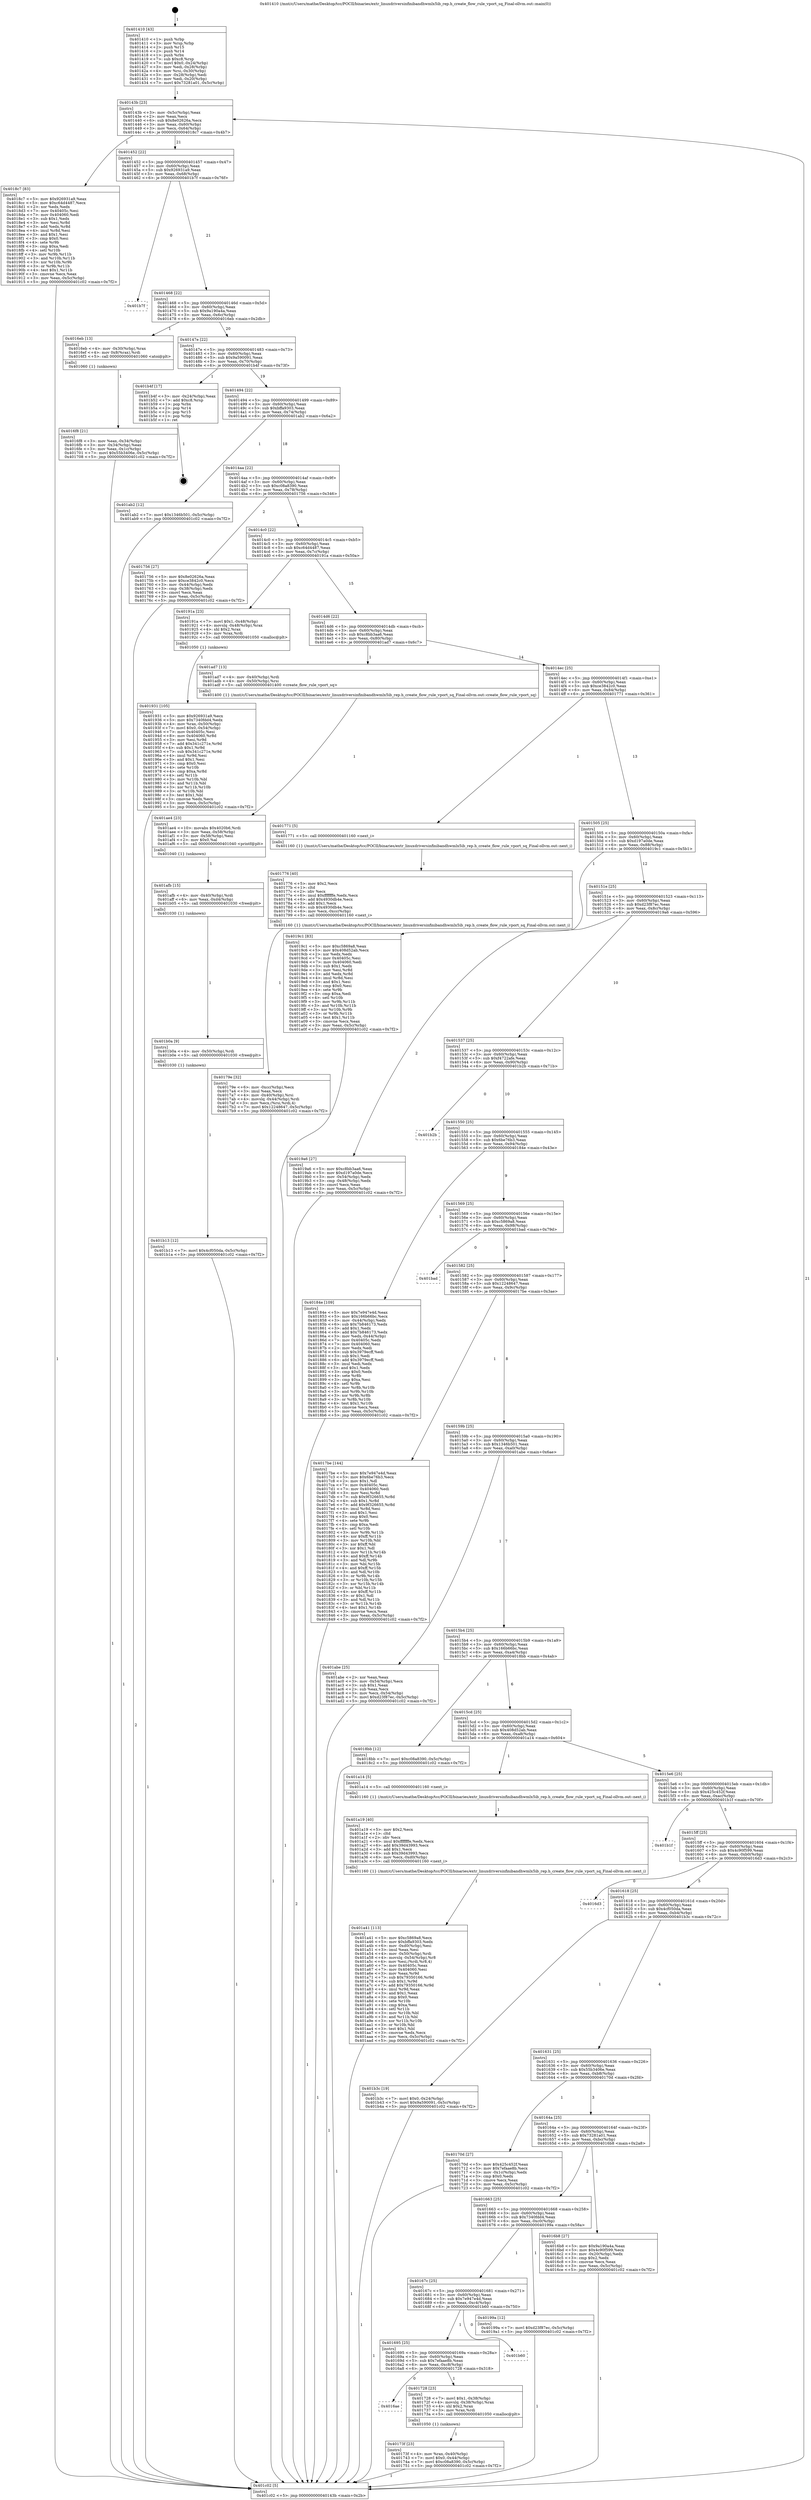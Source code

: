 digraph "0x401410" {
  label = "0x401410 (/mnt/c/Users/mathe/Desktop/tcc/POCII/binaries/extr_linuxdriversinfinibandhwmlx5ib_rep.h_create_flow_rule_vport_sq_Final-ollvm.out::main(0))"
  labelloc = "t"
  node[shape=record]

  Entry [label="",width=0.3,height=0.3,shape=circle,fillcolor=black,style=filled]
  "0x40143b" [label="{
     0x40143b [23]\l
     | [instrs]\l
     &nbsp;&nbsp;0x40143b \<+3\>: mov -0x5c(%rbp),%eax\l
     &nbsp;&nbsp;0x40143e \<+2\>: mov %eax,%ecx\l
     &nbsp;&nbsp;0x401440 \<+6\>: sub $0x8e02626a,%ecx\l
     &nbsp;&nbsp;0x401446 \<+3\>: mov %eax,-0x60(%rbp)\l
     &nbsp;&nbsp;0x401449 \<+3\>: mov %ecx,-0x64(%rbp)\l
     &nbsp;&nbsp;0x40144c \<+6\>: je 00000000004018c7 \<main+0x4b7\>\l
  }"]
  "0x4018c7" [label="{
     0x4018c7 [83]\l
     | [instrs]\l
     &nbsp;&nbsp;0x4018c7 \<+5\>: mov $0x926931a9,%eax\l
     &nbsp;&nbsp;0x4018cc \<+5\>: mov $0xc64d4487,%ecx\l
     &nbsp;&nbsp;0x4018d1 \<+2\>: xor %edx,%edx\l
     &nbsp;&nbsp;0x4018d3 \<+7\>: mov 0x40405c,%esi\l
     &nbsp;&nbsp;0x4018da \<+7\>: mov 0x404060,%edi\l
     &nbsp;&nbsp;0x4018e1 \<+3\>: sub $0x1,%edx\l
     &nbsp;&nbsp;0x4018e4 \<+3\>: mov %esi,%r8d\l
     &nbsp;&nbsp;0x4018e7 \<+3\>: add %edx,%r8d\l
     &nbsp;&nbsp;0x4018ea \<+4\>: imul %r8d,%esi\l
     &nbsp;&nbsp;0x4018ee \<+3\>: and $0x1,%esi\l
     &nbsp;&nbsp;0x4018f1 \<+3\>: cmp $0x0,%esi\l
     &nbsp;&nbsp;0x4018f4 \<+4\>: sete %r9b\l
     &nbsp;&nbsp;0x4018f8 \<+3\>: cmp $0xa,%edi\l
     &nbsp;&nbsp;0x4018fb \<+4\>: setl %r10b\l
     &nbsp;&nbsp;0x4018ff \<+3\>: mov %r9b,%r11b\l
     &nbsp;&nbsp;0x401902 \<+3\>: and %r10b,%r11b\l
     &nbsp;&nbsp;0x401905 \<+3\>: xor %r10b,%r9b\l
     &nbsp;&nbsp;0x401908 \<+3\>: or %r9b,%r11b\l
     &nbsp;&nbsp;0x40190b \<+4\>: test $0x1,%r11b\l
     &nbsp;&nbsp;0x40190f \<+3\>: cmovne %ecx,%eax\l
     &nbsp;&nbsp;0x401912 \<+3\>: mov %eax,-0x5c(%rbp)\l
     &nbsp;&nbsp;0x401915 \<+5\>: jmp 0000000000401c02 \<main+0x7f2\>\l
  }"]
  "0x401452" [label="{
     0x401452 [22]\l
     | [instrs]\l
     &nbsp;&nbsp;0x401452 \<+5\>: jmp 0000000000401457 \<main+0x47\>\l
     &nbsp;&nbsp;0x401457 \<+3\>: mov -0x60(%rbp),%eax\l
     &nbsp;&nbsp;0x40145a \<+5\>: sub $0x926931a9,%eax\l
     &nbsp;&nbsp;0x40145f \<+3\>: mov %eax,-0x68(%rbp)\l
     &nbsp;&nbsp;0x401462 \<+6\>: je 0000000000401b7f \<main+0x76f\>\l
  }"]
  Exit [label="",width=0.3,height=0.3,shape=circle,fillcolor=black,style=filled,peripheries=2]
  "0x401b7f" [label="{
     0x401b7f\l
  }", style=dashed]
  "0x401468" [label="{
     0x401468 [22]\l
     | [instrs]\l
     &nbsp;&nbsp;0x401468 \<+5\>: jmp 000000000040146d \<main+0x5d\>\l
     &nbsp;&nbsp;0x40146d \<+3\>: mov -0x60(%rbp),%eax\l
     &nbsp;&nbsp;0x401470 \<+5\>: sub $0x9a190a4a,%eax\l
     &nbsp;&nbsp;0x401475 \<+3\>: mov %eax,-0x6c(%rbp)\l
     &nbsp;&nbsp;0x401478 \<+6\>: je 00000000004016eb \<main+0x2db\>\l
  }"]
  "0x401b13" [label="{
     0x401b13 [12]\l
     | [instrs]\l
     &nbsp;&nbsp;0x401b13 \<+7\>: movl $0x4cf050da,-0x5c(%rbp)\l
     &nbsp;&nbsp;0x401b1a \<+5\>: jmp 0000000000401c02 \<main+0x7f2\>\l
  }"]
  "0x4016eb" [label="{
     0x4016eb [13]\l
     | [instrs]\l
     &nbsp;&nbsp;0x4016eb \<+4\>: mov -0x30(%rbp),%rax\l
     &nbsp;&nbsp;0x4016ef \<+4\>: mov 0x8(%rax),%rdi\l
     &nbsp;&nbsp;0x4016f3 \<+5\>: call 0000000000401060 \<atoi@plt\>\l
     | [calls]\l
     &nbsp;&nbsp;0x401060 \{1\} (unknown)\l
  }"]
  "0x40147e" [label="{
     0x40147e [22]\l
     | [instrs]\l
     &nbsp;&nbsp;0x40147e \<+5\>: jmp 0000000000401483 \<main+0x73\>\l
     &nbsp;&nbsp;0x401483 \<+3\>: mov -0x60(%rbp),%eax\l
     &nbsp;&nbsp;0x401486 \<+5\>: sub $0x9a590091,%eax\l
     &nbsp;&nbsp;0x40148b \<+3\>: mov %eax,-0x70(%rbp)\l
     &nbsp;&nbsp;0x40148e \<+6\>: je 0000000000401b4f \<main+0x73f\>\l
  }"]
  "0x401b0a" [label="{
     0x401b0a [9]\l
     | [instrs]\l
     &nbsp;&nbsp;0x401b0a \<+4\>: mov -0x50(%rbp),%rdi\l
     &nbsp;&nbsp;0x401b0e \<+5\>: call 0000000000401030 \<free@plt\>\l
     | [calls]\l
     &nbsp;&nbsp;0x401030 \{1\} (unknown)\l
  }"]
  "0x401b4f" [label="{
     0x401b4f [17]\l
     | [instrs]\l
     &nbsp;&nbsp;0x401b4f \<+3\>: mov -0x24(%rbp),%eax\l
     &nbsp;&nbsp;0x401b52 \<+7\>: add $0xc8,%rsp\l
     &nbsp;&nbsp;0x401b59 \<+1\>: pop %rbx\l
     &nbsp;&nbsp;0x401b5a \<+2\>: pop %r14\l
     &nbsp;&nbsp;0x401b5c \<+2\>: pop %r15\l
     &nbsp;&nbsp;0x401b5e \<+1\>: pop %rbp\l
     &nbsp;&nbsp;0x401b5f \<+1\>: ret\l
  }"]
  "0x401494" [label="{
     0x401494 [22]\l
     | [instrs]\l
     &nbsp;&nbsp;0x401494 \<+5\>: jmp 0000000000401499 \<main+0x89\>\l
     &nbsp;&nbsp;0x401499 \<+3\>: mov -0x60(%rbp),%eax\l
     &nbsp;&nbsp;0x40149c \<+5\>: sub $0xbffa9303,%eax\l
     &nbsp;&nbsp;0x4014a1 \<+3\>: mov %eax,-0x74(%rbp)\l
     &nbsp;&nbsp;0x4014a4 \<+6\>: je 0000000000401ab2 \<main+0x6a2\>\l
  }"]
  "0x401afb" [label="{
     0x401afb [15]\l
     | [instrs]\l
     &nbsp;&nbsp;0x401afb \<+4\>: mov -0x40(%rbp),%rdi\l
     &nbsp;&nbsp;0x401aff \<+6\>: mov %eax,-0xd4(%rbp)\l
     &nbsp;&nbsp;0x401b05 \<+5\>: call 0000000000401030 \<free@plt\>\l
     | [calls]\l
     &nbsp;&nbsp;0x401030 \{1\} (unknown)\l
  }"]
  "0x401ab2" [label="{
     0x401ab2 [12]\l
     | [instrs]\l
     &nbsp;&nbsp;0x401ab2 \<+7\>: movl $0x1346b501,-0x5c(%rbp)\l
     &nbsp;&nbsp;0x401ab9 \<+5\>: jmp 0000000000401c02 \<main+0x7f2\>\l
  }"]
  "0x4014aa" [label="{
     0x4014aa [22]\l
     | [instrs]\l
     &nbsp;&nbsp;0x4014aa \<+5\>: jmp 00000000004014af \<main+0x9f\>\l
     &nbsp;&nbsp;0x4014af \<+3\>: mov -0x60(%rbp),%eax\l
     &nbsp;&nbsp;0x4014b2 \<+5\>: sub $0xc08a8390,%eax\l
     &nbsp;&nbsp;0x4014b7 \<+3\>: mov %eax,-0x78(%rbp)\l
     &nbsp;&nbsp;0x4014ba \<+6\>: je 0000000000401756 \<main+0x346\>\l
  }"]
  "0x401ae4" [label="{
     0x401ae4 [23]\l
     | [instrs]\l
     &nbsp;&nbsp;0x401ae4 \<+10\>: movabs $0x4020b6,%rdi\l
     &nbsp;&nbsp;0x401aee \<+3\>: mov %eax,-0x58(%rbp)\l
     &nbsp;&nbsp;0x401af1 \<+3\>: mov -0x58(%rbp),%esi\l
     &nbsp;&nbsp;0x401af4 \<+2\>: mov $0x0,%al\l
     &nbsp;&nbsp;0x401af6 \<+5\>: call 0000000000401040 \<printf@plt\>\l
     | [calls]\l
     &nbsp;&nbsp;0x401040 \{1\} (unknown)\l
  }"]
  "0x401756" [label="{
     0x401756 [27]\l
     | [instrs]\l
     &nbsp;&nbsp;0x401756 \<+5\>: mov $0x8e02626a,%eax\l
     &nbsp;&nbsp;0x40175b \<+5\>: mov $0xce3842c0,%ecx\l
     &nbsp;&nbsp;0x401760 \<+3\>: mov -0x44(%rbp),%edx\l
     &nbsp;&nbsp;0x401763 \<+3\>: cmp -0x38(%rbp),%edx\l
     &nbsp;&nbsp;0x401766 \<+3\>: cmovl %ecx,%eax\l
     &nbsp;&nbsp;0x401769 \<+3\>: mov %eax,-0x5c(%rbp)\l
     &nbsp;&nbsp;0x40176c \<+5\>: jmp 0000000000401c02 \<main+0x7f2\>\l
  }"]
  "0x4014c0" [label="{
     0x4014c0 [22]\l
     | [instrs]\l
     &nbsp;&nbsp;0x4014c0 \<+5\>: jmp 00000000004014c5 \<main+0xb5\>\l
     &nbsp;&nbsp;0x4014c5 \<+3\>: mov -0x60(%rbp),%eax\l
     &nbsp;&nbsp;0x4014c8 \<+5\>: sub $0xc64d4487,%eax\l
     &nbsp;&nbsp;0x4014cd \<+3\>: mov %eax,-0x7c(%rbp)\l
     &nbsp;&nbsp;0x4014d0 \<+6\>: je 000000000040191a \<main+0x50a\>\l
  }"]
  "0x401a41" [label="{
     0x401a41 [113]\l
     | [instrs]\l
     &nbsp;&nbsp;0x401a41 \<+5\>: mov $0xc5869a8,%ecx\l
     &nbsp;&nbsp;0x401a46 \<+5\>: mov $0xbffa9303,%edx\l
     &nbsp;&nbsp;0x401a4b \<+6\>: mov -0xd0(%rbp),%esi\l
     &nbsp;&nbsp;0x401a51 \<+3\>: imul %eax,%esi\l
     &nbsp;&nbsp;0x401a54 \<+4\>: mov -0x50(%rbp),%rdi\l
     &nbsp;&nbsp;0x401a58 \<+4\>: movslq -0x54(%rbp),%r8\l
     &nbsp;&nbsp;0x401a5c \<+4\>: mov %esi,(%rdi,%r8,4)\l
     &nbsp;&nbsp;0x401a60 \<+7\>: mov 0x40405c,%eax\l
     &nbsp;&nbsp;0x401a67 \<+7\>: mov 0x404060,%esi\l
     &nbsp;&nbsp;0x401a6e \<+3\>: mov %eax,%r9d\l
     &nbsp;&nbsp;0x401a71 \<+7\>: sub $0x79350166,%r9d\l
     &nbsp;&nbsp;0x401a78 \<+4\>: sub $0x1,%r9d\l
     &nbsp;&nbsp;0x401a7c \<+7\>: add $0x79350166,%r9d\l
     &nbsp;&nbsp;0x401a83 \<+4\>: imul %r9d,%eax\l
     &nbsp;&nbsp;0x401a87 \<+3\>: and $0x1,%eax\l
     &nbsp;&nbsp;0x401a8a \<+3\>: cmp $0x0,%eax\l
     &nbsp;&nbsp;0x401a8d \<+4\>: sete %r10b\l
     &nbsp;&nbsp;0x401a91 \<+3\>: cmp $0xa,%esi\l
     &nbsp;&nbsp;0x401a94 \<+4\>: setl %r11b\l
     &nbsp;&nbsp;0x401a98 \<+3\>: mov %r10b,%bl\l
     &nbsp;&nbsp;0x401a9b \<+3\>: and %r11b,%bl\l
     &nbsp;&nbsp;0x401a9e \<+3\>: xor %r11b,%r10b\l
     &nbsp;&nbsp;0x401aa1 \<+3\>: or %r10b,%bl\l
     &nbsp;&nbsp;0x401aa4 \<+3\>: test $0x1,%bl\l
     &nbsp;&nbsp;0x401aa7 \<+3\>: cmovne %edx,%ecx\l
     &nbsp;&nbsp;0x401aaa \<+3\>: mov %ecx,-0x5c(%rbp)\l
     &nbsp;&nbsp;0x401aad \<+5\>: jmp 0000000000401c02 \<main+0x7f2\>\l
  }"]
  "0x40191a" [label="{
     0x40191a [23]\l
     | [instrs]\l
     &nbsp;&nbsp;0x40191a \<+7\>: movl $0x1,-0x48(%rbp)\l
     &nbsp;&nbsp;0x401921 \<+4\>: movslq -0x48(%rbp),%rax\l
     &nbsp;&nbsp;0x401925 \<+4\>: shl $0x2,%rax\l
     &nbsp;&nbsp;0x401929 \<+3\>: mov %rax,%rdi\l
     &nbsp;&nbsp;0x40192c \<+5\>: call 0000000000401050 \<malloc@plt\>\l
     | [calls]\l
     &nbsp;&nbsp;0x401050 \{1\} (unknown)\l
  }"]
  "0x4014d6" [label="{
     0x4014d6 [22]\l
     | [instrs]\l
     &nbsp;&nbsp;0x4014d6 \<+5\>: jmp 00000000004014db \<main+0xcb\>\l
     &nbsp;&nbsp;0x4014db \<+3\>: mov -0x60(%rbp),%eax\l
     &nbsp;&nbsp;0x4014de \<+5\>: sub $0xc8bb3aa6,%eax\l
     &nbsp;&nbsp;0x4014e3 \<+3\>: mov %eax,-0x80(%rbp)\l
     &nbsp;&nbsp;0x4014e6 \<+6\>: je 0000000000401ad7 \<main+0x6c7\>\l
  }"]
  "0x401a19" [label="{
     0x401a19 [40]\l
     | [instrs]\l
     &nbsp;&nbsp;0x401a19 \<+5\>: mov $0x2,%ecx\l
     &nbsp;&nbsp;0x401a1e \<+1\>: cltd\l
     &nbsp;&nbsp;0x401a1f \<+2\>: idiv %ecx\l
     &nbsp;&nbsp;0x401a21 \<+6\>: imul $0xfffffffe,%edx,%ecx\l
     &nbsp;&nbsp;0x401a27 \<+6\>: add $0x39d43993,%ecx\l
     &nbsp;&nbsp;0x401a2d \<+3\>: add $0x1,%ecx\l
     &nbsp;&nbsp;0x401a30 \<+6\>: sub $0x39d43993,%ecx\l
     &nbsp;&nbsp;0x401a36 \<+6\>: mov %ecx,-0xd0(%rbp)\l
     &nbsp;&nbsp;0x401a3c \<+5\>: call 0000000000401160 \<next_i\>\l
     | [calls]\l
     &nbsp;&nbsp;0x401160 \{1\} (/mnt/c/Users/mathe/Desktop/tcc/POCII/binaries/extr_linuxdriversinfinibandhwmlx5ib_rep.h_create_flow_rule_vport_sq_Final-ollvm.out::next_i)\l
  }"]
  "0x401ad7" [label="{
     0x401ad7 [13]\l
     | [instrs]\l
     &nbsp;&nbsp;0x401ad7 \<+4\>: mov -0x40(%rbp),%rdi\l
     &nbsp;&nbsp;0x401adb \<+4\>: mov -0x50(%rbp),%rsi\l
     &nbsp;&nbsp;0x401adf \<+5\>: call 0000000000401400 \<create_flow_rule_vport_sq\>\l
     | [calls]\l
     &nbsp;&nbsp;0x401400 \{1\} (/mnt/c/Users/mathe/Desktop/tcc/POCII/binaries/extr_linuxdriversinfinibandhwmlx5ib_rep.h_create_flow_rule_vport_sq_Final-ollvm.out::create_flow_rule_vport_sq)\l
  }"]
  "0x4014ec" [label="{
     0x4014ec [25]\l
     | [instrs]\l
     &nbsp;&nbsp;0x4014ec \<+5\>: jmp 00000000004014f1 \<main+0xe1\>\l
     &nbsp;&nbsp;0x4014f1 \<+3\>: mov -0x60(%rbp),%eax\l
     &nbsp;&nbsp;0x4014f4 \<+5\>: sub $0xce3842c0,%eax\l
     &nbsp;&nbsp;0x4014f9 \<+6\>: mov %eax,-0x84(%rbp)\l
     &nbsp;&nbsp;0x4014ff \<+6\>: je 0000000000401771 \<main+0x361\>\l
  }"]
  "0x401931" [label="{
     0x401931 [105]\l
     | [instrs]\l
     &nbsp;&nbsp;0x401931 \<+5\>: mov $0x926931a9,%ecx\l
     &nbsp;&nbsp;0x401936 \<+5\>: mov $0x7340fdd4,%edx\l
     &nbsp;&nbsp;0x40193b \<+4\>: mov %rax,-0x50(%rbp)\l
     &nbsp;&nbsp;0x40193f \<+7\>: movl $0x0,-0x54(%rbp)\l
     &nbsp;&nbsp;0x401946 \<+7\>: mov 0x40405c,%esi\l
     &nbsp;&nbsp;0x40194d \<+8\>: mov 0x404060,%r8d\l
     &nbsp;&nbsp;0x401955 \<+3\>: mov %esi,%r9d\l
     &nbsp;&nbsp;0x401958 \<+7\>: add $0x341c271e,%r9d\l
     &nbsp;&nbsp;0x40195f \<+4\>: sub $0x1,%r9d\l
     &nbsp;&nbsp;0x401963 \<+7\>: sub $0x341c271e,%r9d\l
     &nbsp;&nbsp;0x40196a \<+4\>: imul %r9d,%esi\l
     &nbsp;&nbsp;0x40196e \<+3\>: and $0x1,%esi\l
     &nbsp;&nbsp;0x401971 \<+3\>: cmp $0x0,%esi\l
     &nbsp;&nbsp;0x401974 \<+4\>: sete %r10b\l
     &nbsp;&nbsp;0x401978 \<+4\>: cmp $0xa,%r8d\l
     &nbsp;&nbsp;0x40197c \<+4\>: setl %r11b\l
     &nbsp;&nbsp;0x401980 \<+3\>: mov %r10b,%bl\l
     &nbsp;&nbsp;0x401983 \<+3\>: and %r11b,%bl\l
     &nbsp;&nbsp;0x401986 \<+3\>: xor %r11b,%r10b\l
     &nbsp;&nbsp;0x401989 \<+3\>: or %r10b,%bl\l
     &nbsp;&nbsp;0x40198c \<+3\>: test $0x1,%bl\l
     &nbsp;&nbsp;0x40198f \<+3\>: cmovne %edx,%ecx\l
     &nbsp;&nbsp;0x401992 \<+3\>: mov %ecx,-0x5c(%rbp)\l
     &nbsp;&nbsp;0x401995 \<+5\>: jmp 0000000000401c02 \<main+0x7f2\>\l
  }"]
  "0x401771" [label="{
     0x401771 [5]\l
     | [instrs]\l
     &nbsp;&nbsp;0x401771 \<+5\>: call 0000000000401160 \<next_i\>\l
     | [calls]\l
     &nbsp;&nbsp;0x401160 \{1\} (/mnt/c/Users/mathe/Desktop/tcc/POCII/binaries/extr_linuxdriversinfinibandhwmlx5ib_rep.h_create_flow_rule_vport_sq_Final-ollvm.out::next_i)\l
  }"]
  "0x401505" [label="{
     0x401505 [25]\l
     | [instrs]\l
     &nbsp;&nbsp;0x401505 \<+5\>: jmp 000000000040150a \<main+0xfa\>\l
     &nbsp;&nbsp;0x40150a \<+3\>: mov -0x60(%rbp),%eax\l
     &nbsp;&nbsp;0x40150d \<+5\>: sub $0xd197a0de,%eax\l
     &nbsp;&nbsp;0x401512 \<+6\>: mov %eax,-0x88(%rbp)\l
     &nbsp;&nbsp;0x401518 \<+6\>: je 00000000004019c1 \<main+0x5b1\>\l
  }"]
  "0x40179e" [label="{
     0x40179e [32]\l
     | [instrs]\l
     &nbsp;&nbsp;0x40179e \<+6\>: mov -0xcc(%rbp),%ecx\l
     &nbsp;&nbsp;0x4017a4 \<+3\>: imul %eax,%ecx\l
     &nbsp;&nbsp;0x4017a7 \<+4\>: mov -0x40(%rbp),%rsi\l
     &nbsp;&nbsp;0x4017ab \<+4\>: movslq -0x44(%rbp),%rdi\l
     &nbsp;&nbsp;0x4017af \<+3\>: mov %ecx,(%rsi,%rdi,4)\l
     &nbsp;&nbsp;0x4017b2 \<+7\>: movl $0x12248647,-0x5c(%rbp)\l
     &nbsp;&nbsp;0x4017b9 \<+5\>: jmp 0000000000401c02 \<main+0x7f2\>\l
  }"]
  "0x4019c1" [label="{
     0x4019c1 [83]\l
     | [instrs]\l
     &nbsp;&nbsp;0x4019c1 \<+5\>: mov $0xc5869a8,%eax\l
     &nbsp;&nbsp;0x4019c6 \<+5\>: mov $0x408d52ab,%ecx\l
     &nbsp;&nbsp;0x4019cb \<+2\>: xor %edx,%edx\l
     &nbsp;&nbsp;0x4019cd \<+7\>: mov 0x40405c,%esi\l
     &nbsp;&nbsp;0x4019d4 \<+7\>: mov 0x404060,%edi\l
     &nbsp;&nbsp;0x4019db \<+3\>: sub $0x1,%edx\l
     &nbsp;&nbsp;0x4019de \<+3\>: mov %esi,%r8d\l
     &nbsp;&nbsp;0x4019e1 \<+3\>: add %edx,%r8d\l
     &nbsp;&nbsp;0x4019e4 \<+4\>: imul %r8d,%esi\l
     &nbsp;&nbsp;0x4019e8 \<+3\>: and $0x1,%esi\l
     &nbsp;&nbsp;0x4019eb \<+3\>: cmp $0x0,%esi\l
     &nbsp;&nbsp;0x4019ee \<+4\>: sete %r9b\l
     &nbsp;&nbsp;0x4019f2 \<+3\>: cmp $0xa,%edi\l
     &nbsp;&nbsp;0x4019f5 \<+4\>: setl %r10b\l
     &nbsp;&nbsp;0x4019f9 \<+3\>: mov %r9b,%r11b\l
     &nbsp;&nbsp;0x4019fc \<+3\>: and %r10b,%r11b\l
     &nbsp;&nbsp;0x4019ff \<+3\>: xor %r10b,%r9b\l
     &nbsp;&nbsp;0x401a02 \<+3\>: or %r9b,%r11b\l
     &nbsp;&nbsp;0x401a05 \<+4\>: test $0x1,%r11b\l
     &nbsp;&nbsp;0x401a09 \<+3\>: cmovne %ecx,%eax\l
     &nbsp;&nbsp;0x401a0c \<+3\>: mov %eax,-0x5c(%rbp)\l
     &nbsp;&nbsp;0x401a0f \<+5\>: jmp 0000000000401c02 \<main+0x7f2\>\l
  }"]
  "0x40151e" [label="{
     0x40151e [25]\l
     | [instrs]\l
     &nbsp;&nbsp;0x40151e \<+5\>: jmp 0000000000401523 \<main+0x113\>\l
     &nbsp;&nbsp;0x401523 \<+3\>: mov -0x60(%rbp),%eax\l
     &nbsp;&nbsp;0x401526 \<+5\>: sub $0xd23f87ec,%eax\l
     &nbsp;&nbsp;0x40152b \<+6\>: mov %eax,-0x8c(%rbp)\l
     &nbsp;&nbsp;0x401531 \<+6\>: je 00000000004019a6 \<main+0x596\>\l
  }"]
  "0x401776" [label="{
     0x401776 [40]\l
     | [instrs]\l
     &nbsp;&nbsp;0x401776 \<+5\>: mov $0x2,%ecx\l
     &nbsp;&nbsp;0x40177b \<+1\>: cltd\l
     &nbsp;&nbsp;0x40177c \<+2\>: idiv %ecx\l
     &nbsp;&nbsp;0x40177e \<+6\>: imul $0xfffffffe,%edx,%ecx\l
     &nbsp;&nbsp;0x401784 \<+6\>: add $0x4930db4e,%ecx\l
     &nbsp;&nbsp;0x40178a \<+3\>: add $0x1,%ecx\l
     &nbsp;&nbsp;0x40178d \<+6\>: sub $0x4930db4e,%ecx\l
     &nbsp;&nbsp;0x401793 \<+6\>: mov %ecx,-0xcc(%rbp)\l
     &nbsp;&nbsp;0x401799 \<+5\>: call 0000000000401160 \<next_i\>\l
     | [calls]\l
     &nbsp;&nbsp;0x401160 \{1\} (/mnt/c/Users/mathe/Desktop/tcc/POCII/binaries/extr_linuxdriversinfinibandhwmlx5ib_rep.h_create_flow_rule_vport_sq_Final-ollvm.out::next_i)\l
  }"]
  "0x4019a6" [label="{
     0x4019a6 [27]\l
     | [instrs]\l
     &nbsp;&nbsp;0x4019a6 \<+5\>: mov $0xc8bb3aa6,%eax\l
     &nbsp;&nbsp;0x4019ab \<+5\>: mov $0xd197a0de,%ecx\l
     &nbsp;&nbsp;0x4019b0 \<+3\>: mov -0x54(%rbp),%edx\l
     &nbsp;&nbsp;0x4019b3 \<+3\>: cmp -0x48(%rbp),%edx\l
     &nbsp;&nbsp;0x4019b6 \<+3\>: cmovl %ecx,%eax\l
     &nbsp;&nbsp;0x4019b9 \<+3\>: mov %eax,-0x5c(%rbp)\l
     &nbsp;&nbsp;0x4019bc \<+5\>: jmp 0000000000401c02 \<main+0x7f2\>\l
  }"]
  "0x401537" [label="{
     0x401537 [25]\l
     | [instrs]\l
     &nbsp;&nbsp;0x401537 \<+5\>: jmp 000000000040153c \<main+0x12c\>\l
     &nbsp;&nbsp;0x40153c \<+3\>: mov -0x60(%rbp),%eax\l
     &nbsp;&nbsp;0x40153f \<+5\>: sub $0xf4722afe,%eax\l
     &nbsp;&nbsp;0x401544 \<+6\>: mov %eax,-0x90(%rbp)\l
     &nbsp;&nbsp;0x40154a \<+6\>: je 0000000000401b2b \<main+0x71b\>\l
  }"]
  "0x40173f" [label="{
     0x40173f [23]\l
     | [instrs]\l
     &nbsp;&nbsp;0x40173f \<+4\>: mov %rax,-0x40(%rbp)\l
     &nbsp;&nbsp;0x401743 \<+7\>: movl $0x0,-0x44(%rbp)\l
     &nbsp;&nbsp;0x40174a \<+7\>: movl $0xc08a8390,-0x5c(%rbp)\l
     &nbsp;&nbsp;0x401751 \<+5\>: jmp 0000000000401c02 \<main+0x7f2\>\l
  }"]
  "0x401b2b" [label="{
     0x401b2b\l
  }", style=dashed]
  "0x401550" [label="{
     0x401550 [25]\l
     | [instrs]\l
     &nbsp;&nbsp;0x401550 \<+5\>: jmp 0000000000401555 \<main+0x145\>\l
     &nbsp;&nbsp;0x401555 \<+3\>: mov -0x60(%rbp),%eax\l
     &nbsp;&nbsp;0x401558 \<+5\>: sub $0x6be76b3,%eax\l
     &nbsp;&nbsp;0x40155d \<+6\>: mov %eax,-0x94(%rbp)\l
     &nbsp;&nbsp;0x401563 \<+6\>: je 000000000040184e \<main+0x43e\>\l
  }"]
  "0x4016ae" [label="{
     0x4016ae\l
  }", style=dashed]
  "0x40184e" [label="{
     0x40184e [109]\l
     | [instrs]\l
     &nbsp;&nbsp;0x40184e \<+5\>: mov $0x7e947e4d,%eax\l
     &nbsp;&nbsp;0x401853 \<+5\>: mov $0x166b66bc,%ecx\l
     &nbsp;&nbsp;0x401858 \<+3\>: mov -0x44(%rbp),%edx\l
     &nbsp;&nbsp;0x40185b \<+6\>: sub $0x7b846173,%edx\l
     &nbsp;&nbsp;0x401861 \<+3\>: add $0x1,%edx\l
     &nbsp;&nbsp;0x401864 \<+6\>: add $0x7b846173,%edx\l
     &nbsp;&nbsp;0x40186a \<+3\>: mov %edx,-0x44(%rbp)\l
     &nbsp;&nbsp;0x40186d \<+7\>: mov 0x40405c,%edx\l
     &nbsp;&nbsp;0x401874 \<+7\>: mov 0x404060,%esi\l
     &nbsp;&nbsp;0x40187b \<+2\>: mov %edx,%edi\l
     &nbsp;&nbsp;0x40187d \<+6\>: sub $0x3979ecff,%edi\l
     &nbsp;&nbsp;0x401883 \<+3\>: sub $0x1,%edi\l
     &nbsp;&nbsp;0x401886 \<+6\>: add $0x3979ecff,%edi\l
     &nbsp;&nbsp;0x40188c \<+3\>: imul %edi,%edx\l
     &nbsp;&nbsp;0x40188f \<+3\>: and $0x1,%edx\l
     &nbsp;&nbsp;0x401892 \<+3\>: cmp $0x0,%edx\l
     &nbsp;&nbsp;0x401895 \<+4\>: sete %r8b\l
     &nbsp;&nbsp;0x401899 \<+3\>: cmp $0xa,%esi\l
     &nbsp;&nbsp;0x40189c \<+4\>: setl %r9b\l
     &nbsp;&nbsp;0x4018a0 \<+3\>: mov %r8b,%r10b\l
     &nbsp;&nbsp;0x4018a3 \<+3\>: and %r9b,%r10b\l
     &nbsp;&nbsp;0x4018a6 \<+3\>: xor %r9b,%r8b\l
     &nbsp;&nbsp;0x4018a9 \<+3\>: or %r8b,%r10b\l
     &nbsp;&nbsp;0x4018ac \<+4\>: test $0x1,%r10b\l
     &nbsp;&nbsp;0x4018b0 \<+3\>: cmovne %ecx,%eax\l
     &nbsp;&nbsp;0x4018b3 \<+3\>: mov %eax,-0x5c(%rbp)\l
     &nbsp;&nbsp;0x4018b6 \<+5\>: jmp 0000000000401c02 \<main+0x7f2\>\l
  }"]
  "0x401569" [label="{
     0x401569 [25]\l
     | [instrs]\l
     &nbsp;&nbsp;0x401569 \<+5\>: jmp 000000000040156e \<main+0x15e\>\l
     &nbsp;&nbsp;0x40156e \<+3\>: mov -0x60(%rbp),%eax\l
     &nbsp;&nbsp;0x401571 \<+5\>: sub $0xc5869a8,%eax\l
     &nbsp;&nbsp;0x401576 \<+6\>: mov %eax,-0x98(%rbp)\l
     &nbsp;&nbsp;0x40157c \<+6\>: je 0000000000401bad \<main+0x79d\>\l
  }"]
  "0x401728" [label="{
     0x401728 [23]\l
     | [instrs]\l
     &nbsp;&nbsp;0x401728 \<+7\>: movl $0x1,-0x38(%rbp)\l
     &nbsp;&nbsp;0x40172f \<+4\>: movslq -0x38(%rbp),%rax\l
     &nbsp;&nbsp;0x401733 \<+4\>: shl $0x2,%rax\l
     &nbsp;&nbsp;0x401737 \<+3\>: mov %rax,%rdi\l
     &nbsp;&nbsp;0x40173a \<+5\>: call 0000000000401050 \<malloc@plt\>\l
     | [calls]\l
     &nbsp;&nbsp;0x401050 \{1\} (unknown)\l
  }"]
  "0x401bad" [label="{
     0x401bad\l
  }", style=dashed]
  "0x401582" [label="{
     0x401582 [25]\l
     | [instrs]\l
     &nbsp;&nbsp;0x401582 \<+5\>: jmp 0000000000401587 \<main+0x177\>\l
     &nbsp;&nbsp;0x401587 \<+3\>: mov -0x60(%rbp),%eax\l
     &nbsp;&nbsp;0x40158a \<+5\>: sub $0x12248647,%eax\l
     &nbsp;&nbsp;0x40158f \<+6\>: mov %eax,-0x9c(%rbp)\l
     &nbsp;&nbsp;0x401595 \<+6\>: je 00000000004017be \<main+0x3ae\>\l
  }"]
  "0x401695" [label="{
     0x401695 [25]\l
     | [instrs]\l
     &nbsp;&nbsp;0x401695 \<+5\>: jmp 000000000040169a \<main+0x28a\>\l
     &nbsp;&nbsp;0x40169a \<+3\>: mov -0x60(%rbp),%eax\l
     &nbsp;&nbsp;0x40169d \<+5\>: sub $0x7efaae8b,%eax\l
     &nbsp;&nbsp;0x4016a2 \<+6\>: mov %eax,-0xc8(%rbp)\l
     &nbsp;&nbsp;0x4016a8 \<+6\>: je 0000000000401728 \<main+0x318\>\l
  }"]
  "0x4017be" [label="{
     0x4017be [144]\l
     | [instrs]\l
     &nbsp;&nbsp;0x4017be \<+5\>: mov $0x7e947e4d,%eax\l
     &nbsp;&nbsp;0x4017c3 \<+5\>: mov $0x6be76b3,%ecx\l
     &nbsp;&nbsp;0x4017c8 \<+2\>: mov $0x1,%dl\l
     &nbsp;&nbsp;0x4017ca \<+7\>: mov 0x40405c,%esi\l
     &nbsp;&nbsp;0x4017d1 \<+7\>: mov 0x404060,%edi\l
     &nbsp;&nbsp;0x4017d8 \<+3\>: mov %esi,%r8d\l
     &nbsp;&nbsp;0x4017db \<+7\>: sub $0x9f326655,%r8d\l
     &nbsp;&nbsp;0x4017e2 \<+4\>: sub $0x1,%r8d\l
     &nbsp;&nbsp;0x4017e6 \<+7\>: add $0x9f326655,%r8d\l
     &nbsp;&nbsp;0x4017ed \<+4\>: imul %r8d,%esi\l
     &nbsp;&nbsp;0x4017f1 \<+3\>: and $0x1,%esi\l
     &nbsp;&nbsp;0x4017f4 \<+3\>: cmp $0x0,%esi\l
     &nbsp;&nbsp;0x4017f7 \<+4\>: sete %r9b\l
     &nbsp;&nbsp;0x4017fb \<+3\>: cmp $0xa,%edi\l
     &nbsp;&nbsp;0x4017fe \<+4\>: setl %r10b\l
     &nbsp;&nbsp;0x401802 \<+3\>: mov %r9b,%r11b\l
     &nbsp;&nbsp;0x401805 \<+4\>: xor $0xff,%r11b\l
     &nbsp;&nbsp;0x401809 \<+3\>: mov %r10b,%bl\l
     &nbsp;&nbsp;0x40180c \<+3\>: xor $0xff,%bl\l
     &nbsp;&nbsp;0x40180f \<+3\>: xor $0x1,%dl\l
     &nbsp;&nbsp;0x401812 \<+3\>: mov %r11b,%r14b\l
     &nbsp;&nbsp;0x401815 \<+4\>: and $0xff,%r14b\l
     &nbsp;&nbsp;0x401819 \<+3\>: and %dl,%r9b\l
     &nbsp;&nbsp;0x40181c \<+3\>: mov %bl,%r15b\l
     &nbsp;&nbsp;0x40181f \<+4\>: and $0xff,%r15b\l
     &nbsp;&nbsp;0x401823 \<+3\>: and %dl,%r10b\l
     &nbsp;&nbsp;0x401826 \<+3\>: or %r9b,%r14b\l
     &nbsp;&nbsp;0x401829 \<+3\>: or %r10b,%r15b\l
     &nbsp;&nbsp;0x40182c \<+3\>: xor %r15b,%r14b\l
     &nbsp;&nbsp;0x40182f \<+3\>: or %bl,%r11b\l
     &nbsp;&nbsp;0x401832 \<+4\>: xor $0xff,%r11b\l
     &nbsp;&nbsp;0x401836 \<+3\>: or $0x1,%dl\l
     &nbsp;&nbsp;0x401839 \<+3\>: and %dl,%r11b\l
     &nbsp;&nbsp;0x40183c \<+3\>: or %r11b,%r14b\l
     &nbsp;&nbsp;0x40183f \<+4\>: test $0x1,%r14b\l
     &nbsp;&nbsp;0x401843 \<+3\>: cmovne %ecx,%eax\l
     &nbsp;&nbsp;0x401846 \<+3\>: mov %eax,-0x5c(%rbp)\l
     &nbsp;&nbsp;0x401849 \<+5\>: jmp 0000000000401c02 \<main+0x7f2\>\l
  }"]
  "0x40159b" [label="{
     0x40159b [25]\l
     | [instrs]\l
     &nbsp;&nbsp;0x40159b \<+5\>: jmp 00000000004015a0 \<main+0x190\>\l
     &nbsp;&nbsp;0x4015a0 \<+3\>: mov -0x60(%rbp),%eax\l
     &nbsp;&nbsp;0x4015a3 \<+5\>: sub $0x1346b501,%eax\l
     &nbsp;&nbsp;0x4015a8 \<+6\>: mov %eax,-0xa0(%rbp)\l
     &nbsp;&nbsp;0x4015ae \<+6\>: je 0000000000401abe \<main+0x6ae\>\l
  }"]
  "0x401b60" [label="{
     0x401b60\l
  }", style=dashed]
  "0x401abe" [label="{
     0x401abe [25]\l
     | [instrs]\l
     &nbsp;&nbsp;0x401abe \<+2\>: xor %eax,%eax\l
     &nbsp;&nbsp;0x401ac0 \<+3\>: mov -0x54(%rbp),%ecx\l
     &nbsp;&nbsp;0x401ac3 \<+3\>: sub $0x1,%eax\l
     &nbsp;&nbsp;0x401ac6 \<+2\>: sub %eax,%ecx\l
     &nbsp;&nbsp;0x401ac8 \<+3\>: mov %ecx,-0x54(%rbp)\l
     &nbsp;&nbsp;0x401acb \<+7\>: movl $0xd23f87ec,-0x5c(%rbp)\l
     &nbsp;&nbsp;0x401ad2 \<+5\>: jmp 0000000000401c02 \<main+0x7f2\>\l
  }"]
  "0x4015b4" [label="{
     0x4015b4 [25]\l
     | [instrs]\l
     &nbsp;&nbsp;0x4015b4 \<+5\>: jmp 00000000004015b9 \<main+0x1a9\>\l
     &nbsp;&nbsp;0x4015b9 \<+3\>: mov -0x60(%rbp),%eax\l
     &nbsp;&nbsp;0x4015bc \<+5\>: sub $0x166b66bc,%eax\l
     &nbsp;&nbsp;0x4015c1 \<+6\>: mov %eax,-0xa4(%rbp)\l
     &nbsp;&nbsp;0x4015c7 \<+6\>: je 00000000004018bb \<main+0x4ab\>\l
  }"]
  "0x40167c" [label="{
     0x40167c [25]\l
     | [instrs]\l
     &nbsp;&nbsp;0x40167c \<+5\>: jmp 0000000000401681 \<main+0x271\>\l
     &nbsp;&nbsp;0x401681 \<+3\>: mov -0x60(%rbp),%eax\l
     &nbsp;&nbsp;0x401684 \<+5\>: sub $0x7e947e4d,%eax\l
     &nbsp;&nbsp;0x401689 \<+6\>: mov %eax,-0xc4(%rbp)\l
     &nbsp;&nbsp;0x40168f \<+6\>: je 0000000000401b60 \<main+0x750\>\l
  }"]
  "0x4018bb" [label="{
     0x4018bb [12]\l
     | [instrs]\l
     &nbsp;&nbsp;0x4018bb \<+7\>: movl $0xc08a8390,-0x5c(%rbp)\l
     &nbsp;&nbsp;0x4018c2 \<+5\>: jmp 0000000000401c02 \<main+0x7f2\>\l
  }"]
  "0x4015cd" [label="{
     0x4015cd [25]\l
     | [instrs]\l
     &nbsp;&nbsp;0x4015cd \<+5\>: jmp 00000000004015d2 \<main+0x1c2\>\l
     &nbsp;&nbsp;0x4015d2 \<+3\>: mov -0x60(%rbp),%eax\l
     &nbsp;&nbsp;0x4015d5 \<+5\>: sub $0x408d52ab,%eax\l
     &nbsp;&nbsp;0x4015da \<+6\>: mov %eax,-0xa8(%rbp)\l
     &nbsp;&nbsp;0x4015e0 \<+6\>: je 0000000000401a14 \<main+0x604\>\l
  }"]
  "0x40199a" [label="{
     0x40199a [12]\l
     | [instrs]\l
     &nbsp;&nbsp;0x40199a \<+7\>: movl $0xd23f87ec,-0x5c(%rbp)\l
     &nbsp;&nbsp;0x4019a1 \<+5\>: jmp 0000000000401c02 \<main+0x7f2\>\l
  }"]
  "0x401a14" [label="{
     0x401a14 [5]\l
     | [instrs]\l
     &nbsp;&nbsp;0x401a14 \<+5\>: call 0000000000401160 \<next_i\>\l
     | [calls]\l
     &nbsp;&nbsp;0x401160 \{1\} (/mnt/c/Users/mathe/Desktop/tcc/POCII/binaries/extr_linuxdriversinfinibandhwmlx5ib_rep.h_create_flow_rule_vport_sq_Final-ollvm.out::next_i)\l
  }"]
  "0x4015e6" [label="{
     0x4015e6 [25]\l
     | [instrs]\l
     &nbsp;&nbsp;0x4015e6 \<+5\>: jmp 00000000004015eb \<main+0x1db\>\l
     &nbsp;&nbsp;0x4015eb \<+3\>: mov -0x60(%rbp),%eax\l
     &nbsp;&nbsp;0x4015ee \<+5\>: sub $0x425c452f,%eax\l
     &nbsp;&nbsp;0x4015f3 \<+6\>: mov %eax,-0xac(%rbp)\l
     &nbsp;&nbsp;0x4015f9 \<+6\>: je 0000000000401b1f \<main+0x70f\>\l
  }"]
  "0x4016f8" [label="{
     0x4016f8 [21]\l
     | [instrs]\l
     &nbsp;&nbsp;0x4016f8 \<+3\>: mov %eax,-0x34(%rbp)\l
     &nbsp;&nbsp;0x4016fb \<+3\>: mov -0x34(%rbp),%eax\l
     &nbsp;&nbsp;0x4016fe \<+3\>: mov %eax,-0x1c(%rbp)\l
     &nbsp;&nbsp;0x401701 \<+7\>: movl $0x55b3406e,-0x5c(%rbp)\l
     &nbsp;&nbsp;0x401708 \<+5\>: jmp 0000000000401c02 \<main+0x7f2\>\l
  }"]
  "0x401b1f" [label="{
     0x401b1f\l
  }", style=dashed]
  "0x4015ff" [label="{
     0x4015ff [25]\l
     | [instrs]\l
     &nbsp;&nbsp;0x4015ff \<+5\>: jmp 0000000000401604 \<main+0x1f4\>\l
     &nbsp;&nbsp;0x401604 \<+3\>: mov -0x60(%rbp),%eax\l
     &nbsp;&nbsp;0x401607 \<+5\>: sub $0x4c90f599,%eax\l
     &nbsp;&nbsp;0x40160c \<+6\>: mov %eax,-0xb0(%rbp)\l
     &nbsp;&nbsp;0x401612 \<+6\>: je 00000000004016d3 \<main+0x2c3\>\l
  }"]
  "0x401410" [label="{
     0x401410 [43]\l
     | [instrs]\l
     &nbsp;&nbsp;0x401410 \<+1\>: push %rbp\l
     &nbsp;&nbsp;0x401411 \<+3\>: mov %rsp,%rbp\l
     &nbsp;&nbsp;0x401414 \<+2\>: push %r15\l
     &nbsp;&nbsp;0x401416 \<+2\>: push %r14\l
     &nbsp;&nbsp;0x401418 \<+1\>: push %rbx\l
     &nbsp;&nbsp;0x401419 \<+7\>: sub $0xc8,%rsp\l
     &nbsp;&nbsp;0x401420 \<+7\>: movl $0x0,-0x24(%rbp)\l
     &nbsp;&nbsp;0x401427 \<+3\>: mov %edi,-0x28(%rbp)\l
     &nbsp;&nbsp;0x40142a \<+4\>: mov %rsi,-0x30(%rbp)\l
     &nbsp;&nbsp;0x40142e \<+3\>: mov -0x28(%rbp),%edi\l
     &nbsp;&nbsp;0x401431 \<+3\>: mov %edi,-0x20(%rbp)\l
     &nbsp;&nbsp;0x401434 \<+7\>: movl $0x73281a01,-0x5c(%rbp)\l
  }"]
  "0x4016d3" [label="{
     0x4016d3\l
  }", style=dashed]
  "0x401618" [label="{
     0x401618 [25]\l
     | [instrs]\l
     &nbsp;&nbsp;0x401618 \<+5\>: jmp 000000000040161d \<main+0x20d\>\l
     &nbsp;&nbsp;0x40161d \<+3\>: mov -0x60(%rbp),%eax\l
     &nbsp;&nbsp;0x401620 \<+5\>: sub $0x4cf050da,%eax\l
     &nbsp;&nbsp;0x401625 \<+6\>: mov %eax,-0xb4(%rbp)\l
     &nbsp;&nbsp;0x40162b \<+6\>: je 0000000000401b3c \<main+0x72c\>\l
  }"]
  "0x401c02" [label="{
     0x401c02 [5]\l
     | [instrs]\l
     &nbsp;&nbsp;0x401c02 \<+5\>: jmp 000000000040143b \<main+0x2b\>\l
  }"]
  "0x401b3c" [label="{
     0x401b3c [19]\l
     | [instrs]\l
     &nbsp;&nbsp;0x401b3c \<+7\>: movl $0x0,-0x24(%rbp)\l
     &nbsp;&nbsp;0x401b43 \<+7\>: movl $0x9a590091,-0x5c(%rbp)\l
     &nbsp;&nbsp;0x401b4a \<+5\>: jmp 0000000000401c02 \<main+0x7f2\>\l
  }"]
  "0x401631" [label="{
     0x401631 [25]\l
     | [instrs]\l
     &nbsp;&nbsp;0x401631 \<+5\>: jmp 0000000000401636 \<main+0x226\>\l
     &nbsp;&nbsp;0x401636 \<+3\>: mov -0x60(%rbp),%eax\l
     &nbsp;&nbsp;0x401639 \<+5\>: sub $0x55b3406e,%eax\l
     &nbsp;&nbsp;0x40163e \<+6\>: mov %eax,-0xb8(%rbp)\l
     &nbsp;&nbsp;0x401644 \<+6\>: je 000000000040170d \<main+0x2fd\>\l
  }"]
  "0x401663" [label="{
     0x401663 [25]\l
     | [instrs]\l
     &nbsp;&nbsp;0x401663 \<+5\>: jmp 0000000000401668 \<main+0x258\>\l
     &nbsp;&nbsp;0x401668 \<+3\>: mov -0x60(%rbp),%eax\l
     &nbsp;&nbsp;0x40166b \<+5\>: sub $0x7340fdd4,%eax\l
     &nbsp;&nbsp;0x401670 \<+6\>: mov %eax,-0xc0(%rbp)\l
     &nbsp;&nbsp;0x401676 \<+6\>: je 000000000040199a \<main+0x58a\>\l
  }"]
  "0x40170d" [label="{
     0x40170d [27]\l
     | [instrs]\l
     &nbsp;&nbsp;0x40170d \<+5\>: mov $0x425c452f,%eax\l
     &nbsp;&nbsp;0x401712 \<+5\>: mov $0x7efaae8b,%ecx\l
     &nbsp;&nbsp;0x401717 \<+3\>: mov -0x1c(%rbp),%edx\l
     &nbsp;&nbsp;0x40171a \<+3\>: cmp $0x0,%edx\l
     &nbsp;&nbsp;0x40171d \<+3\>: cmove %ecx,%eax\l
     &nbsp;&nbsp;0x401720 \<+3\>: mov %eax,-0x5c(%rbp)\l
     &nbsp;&nbsp;0x401723 \<+5\>: jmp 0000000000401c02 \<main+0x7f2\>\l
  }"]
  "0x40164a" [label="{
     0x40164a [25]\l
     | [instrs]\l
     &nbsp;&nbsp;0x40164a \<+5\>: jmp 000000000040164f \<main+0x23f\>\l
     &nbsp;&nbsp;0x40164f \<+3\>: mov -0x60(%rbp),%eax\l
     &nbsp;&nbsp;0x401652 \<+5\>: sub $0x73281a01,%eax\l
     &nbsp;&nbsp;0x401657 \<+6\>: mov %eax,-0xbc(%rbp)\l
     &nbsp;&nbsp;0x40165d \<+6\>: je 00000000004016b8 \<main+0x2a8\>\l
  }"]
  "0x4016b8" [label="{
     0x4016b8 [27]\l
     | [instrs]\l
     &nbsp;&nbsp;0x4016b8 \<+5\>: mov $0x9a190a4a,%eax\l
     &nbsp;&nbsp;0x4016bd \<+5\>: mov $0x4c90f599,%ecx\l
     &nbsp;&nbsp;0x4016c2 \<+3\>: mov -0x20(%rbp),%edx\l
     &nbsp;&nbsp;0x4016c5 \<+3\>: cmp $0x2,%edx\l
     &nbsp;&nbsp;0x4016c8 \<+3\>: cmovne %ecx,%eax\l
     &nbsp;&nbsp;0x4016cb \<+3\>: mov %eax,-0x5c(%rbp)\l
     &nbsp;&nbsp;0x4016ce \<+5\>: jmp 0000000000401c02 \<main+0x7f2\>\l
  }"]
  Entry -> "0x401410" [label=" 1"]
  "0x40143b" -> "0x4018c7" [label=" 1"]
  "0x40143b" -> "0x401452" [label=" 21"]
  "0x401b4f" -> Exit [label=" 1"]
  "0x401452" -> "0x401b7f" [label=" 0"]
  "0x401452" -> "0x401468" [label=" 21"]
  "0x401b3c" -> "0x401c02" [label=" 1"]
  "0x401468" -> "0x4016eb" [label=" 1"]
  "0x401468" -> "0x40147e" [label=" 20"]
  "0x401b13" -> "0x401c02" [label=" 1"]
  "0x40147e" -> "0x401b4f" [label=" 1"]
  "0x40147e" -> "0x401494" [label=" 19"]
  "0x401b0a" -> "0x401b13" [label=" 1"]
  "0x401494" -> "0x401ab2" [label=" 1"]
  "0x401494" -> "0x4014aa" [label=" 18"]
  "0x401afb" -> "0x401b0a" [label=" 1"]
  "0x4014aa" -> "0x401756" [label=" 2"]
  "0x4014aa" -> "0x4014c0" [label=" 16"]
  "0x401ae4" -> "0x401afb" [label=" 1"]
  "0x4014c0" -> "0x40191a" [label=" 1"]
  "0x4014c0" -> "0x4014d6" [label=" 15"]
  "0x401ad7" -> "0x401ae4" [label=" 1"]
  "0x4014d6" -> "0x401ad7" [label=" 1"]
  "0x4014d6" -> "0x4014ec" [label=" 14"]
  "0x401abe" -> "0x401c02" [label=" 1"]
  "0x4014ec" -> "0x401771" [label=" 1"]
  "0x4014ec" -> "0x401505" [label=" 13"]
  "0x401ab2" -> "0x401c02" [label=" 1"]
  "0x401505" -> "0x4019c1" [label=" 1"]
  "0x401505" -> "0x40151e" [label=" 12"]
  "0x401a41" -> "0x401c02" [label=" 1"]
  "0x40151e" -> "0x4019a6" [label=" 2"]
  "0x40151e" -> "0x401537" [label=" 10"]
  "0x401a19" -> "0x401a41" [label=" 1"]
  "0x401537" -> "0x401b2b" [label=" 0"]
  "0x401537" -> "0x401550" [label=" 10"]
  "0x401a14" -> "0x401a19" [label=" 1"]
  "0x401550" -> "0x40184e" [label=" 1"]
  "0x401550" -> "0x401569" [label=" 9"]
  "0x4019c1" -> "0x401c02" [label=" 1"]
  "0x401569" -> "0x401bad" [label=" 0"]
  "0x401569" -> "0x401582" [label=" 9"]
  "0x4019a6" -> "0x401c02" [label=" 2"]
  "0x401582" -> "0x4017be" [label=" 1"]
  "0x401582" -> "0x40159b" [label=" 8"]
  "0x401931" -> "0x401c02" [label=" 1"]
  "0x40159b" -> "0x401abe" [label=" 1"]
  "0x40159b" -> "0x4015b4" [label=" 7"]
  "0x40191a" -> "0x401931" [label=" 1"]
  "0x4015b4" -> "0x4018bb" [label=" 1"]
  "0x4015b4" -> "0x4015cd" [label=" 6"]
  "0x4018bb" -> "0x401c02" [label=" 1"]
  "0x4015cd" -> "0x401a14" [label=" 1"]
  "0x4015cd" -> "0x4015e6" [label=" 5"]
  "0x40184e" -> "0x401c02" [label=" 1"]
  "0x4015e6" -> "0x401b1f" [label=" 0"]
  "0x4015e6" -> "0x4015ff" [label=" 5"]
  "0x40179e" -> "0x401c02" [label=" 1"]
  "0x4015ff" -> "0x4016d3" [label=" 0"]
  "0x4015ff" -> "0x401618" [label=" 5"]
  "0x401776" -> "0x40179e" [label=" 1"]
  "0x401618" -> "0x401b3c" [label=" 1"]
  "0x401618" -> "0x401631" [label=" 4"]
  "0x401771" -> "0x401776" [label=" 1"]
  "0x401631" -> "0x40170d" [label=" 1"]
  "0x401631" -> "0x40164a" [label=" 3"]
  "0x401756" -> "0x401c02" [label=" 2"]
  "0x40164a" -> "0x4016b8" [label=" 1"]
  "0x40164a" -> "0x401663" [label=" 2"]
  "0x4016b8" -> "0x401c02" [label=" 1"]
  "0x401410" -> "0x40143b" [label=" 1"]
  "0x401c02" -> "0x40143b" [label=" 21"]
  "0x4016eb" -> "0x4016f8" [label=" 1"]
  "0x4016f8" -> "0x401c02" [label=" 1"]
  "0x40170d" -> "0x401c02" [label=" 1"]
  "0x4017be" -> "0x401c02" [label=" 1"]
  "0x401663" -> "0x40199a" [label=" 1"]
  "0x401663" -> "0x40167c" [label=" 1"]
  "0x4018c7" -> "0x401c02" [label=" 1"]
  "0x40167c" -> "0x401b60" [label=" 0"]
  "0x40167c" -> "0x401695" [label=" 1"]
  "0x40199a" -> "0x401c02" [label=" 1"]
  "0x401695" -> "0x401728" [label=" 1"]
  "0x401695" -> "0x4016ae" [label=" 0"]
  "0x401728" -> "0x40173f" [label=" 1"]
  "0x40173f" -> "0x401c02" [label=" 1"]
}
